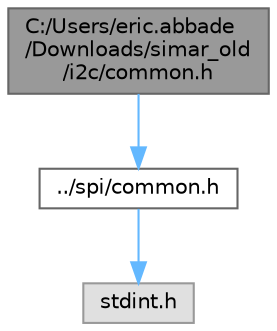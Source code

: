 digraph "C:/Users/eric.abbade/Downloads/simar_old/i2c/common.h"
{
 // LATEX_PDF_SIZE
  bgcolor="transparent";
  edge [fontname=Helvetica,fontsize=10,labelfontname=Helvetica,labelfontsize=10];
  node [fontname=Helvetica,fontsize=10,shape=box,height=0.2,width=0.4];
  Node1 [id="Node000001",label="C:/Users/eric.abbade\l/Downloads/simar_old\l/i2c/common.h",height=0.2,width=0.4,color="gray40", fillcolor="grey60", style="filled", fontcolor="black",tooltip="Common declarations for I2C operations."];
  Node1 -> Node2 [id="edge1_Node000001_Node000002",color="steelblue1",style="solid",tooltip=" "];
  Node2 [id="Node000002",label="../spi/common.h",height=0.2,width=0.4,color="grey40", fillcolor="white", style="filled",URL="$spi_2common_8h.html",tooltip="Common declarations for SPI operations."];
  Node2 -> Node3 [id="edge2_Node000002_Node000003",color="steelblue1",style="solid",tooltip=" "];
  Node3 [id="Node000003",label="stdint.h",height=0.2,width=0.4,color="grey60", fillcolor="#E0E0E0", style="filled",tooltip=" "];
}
